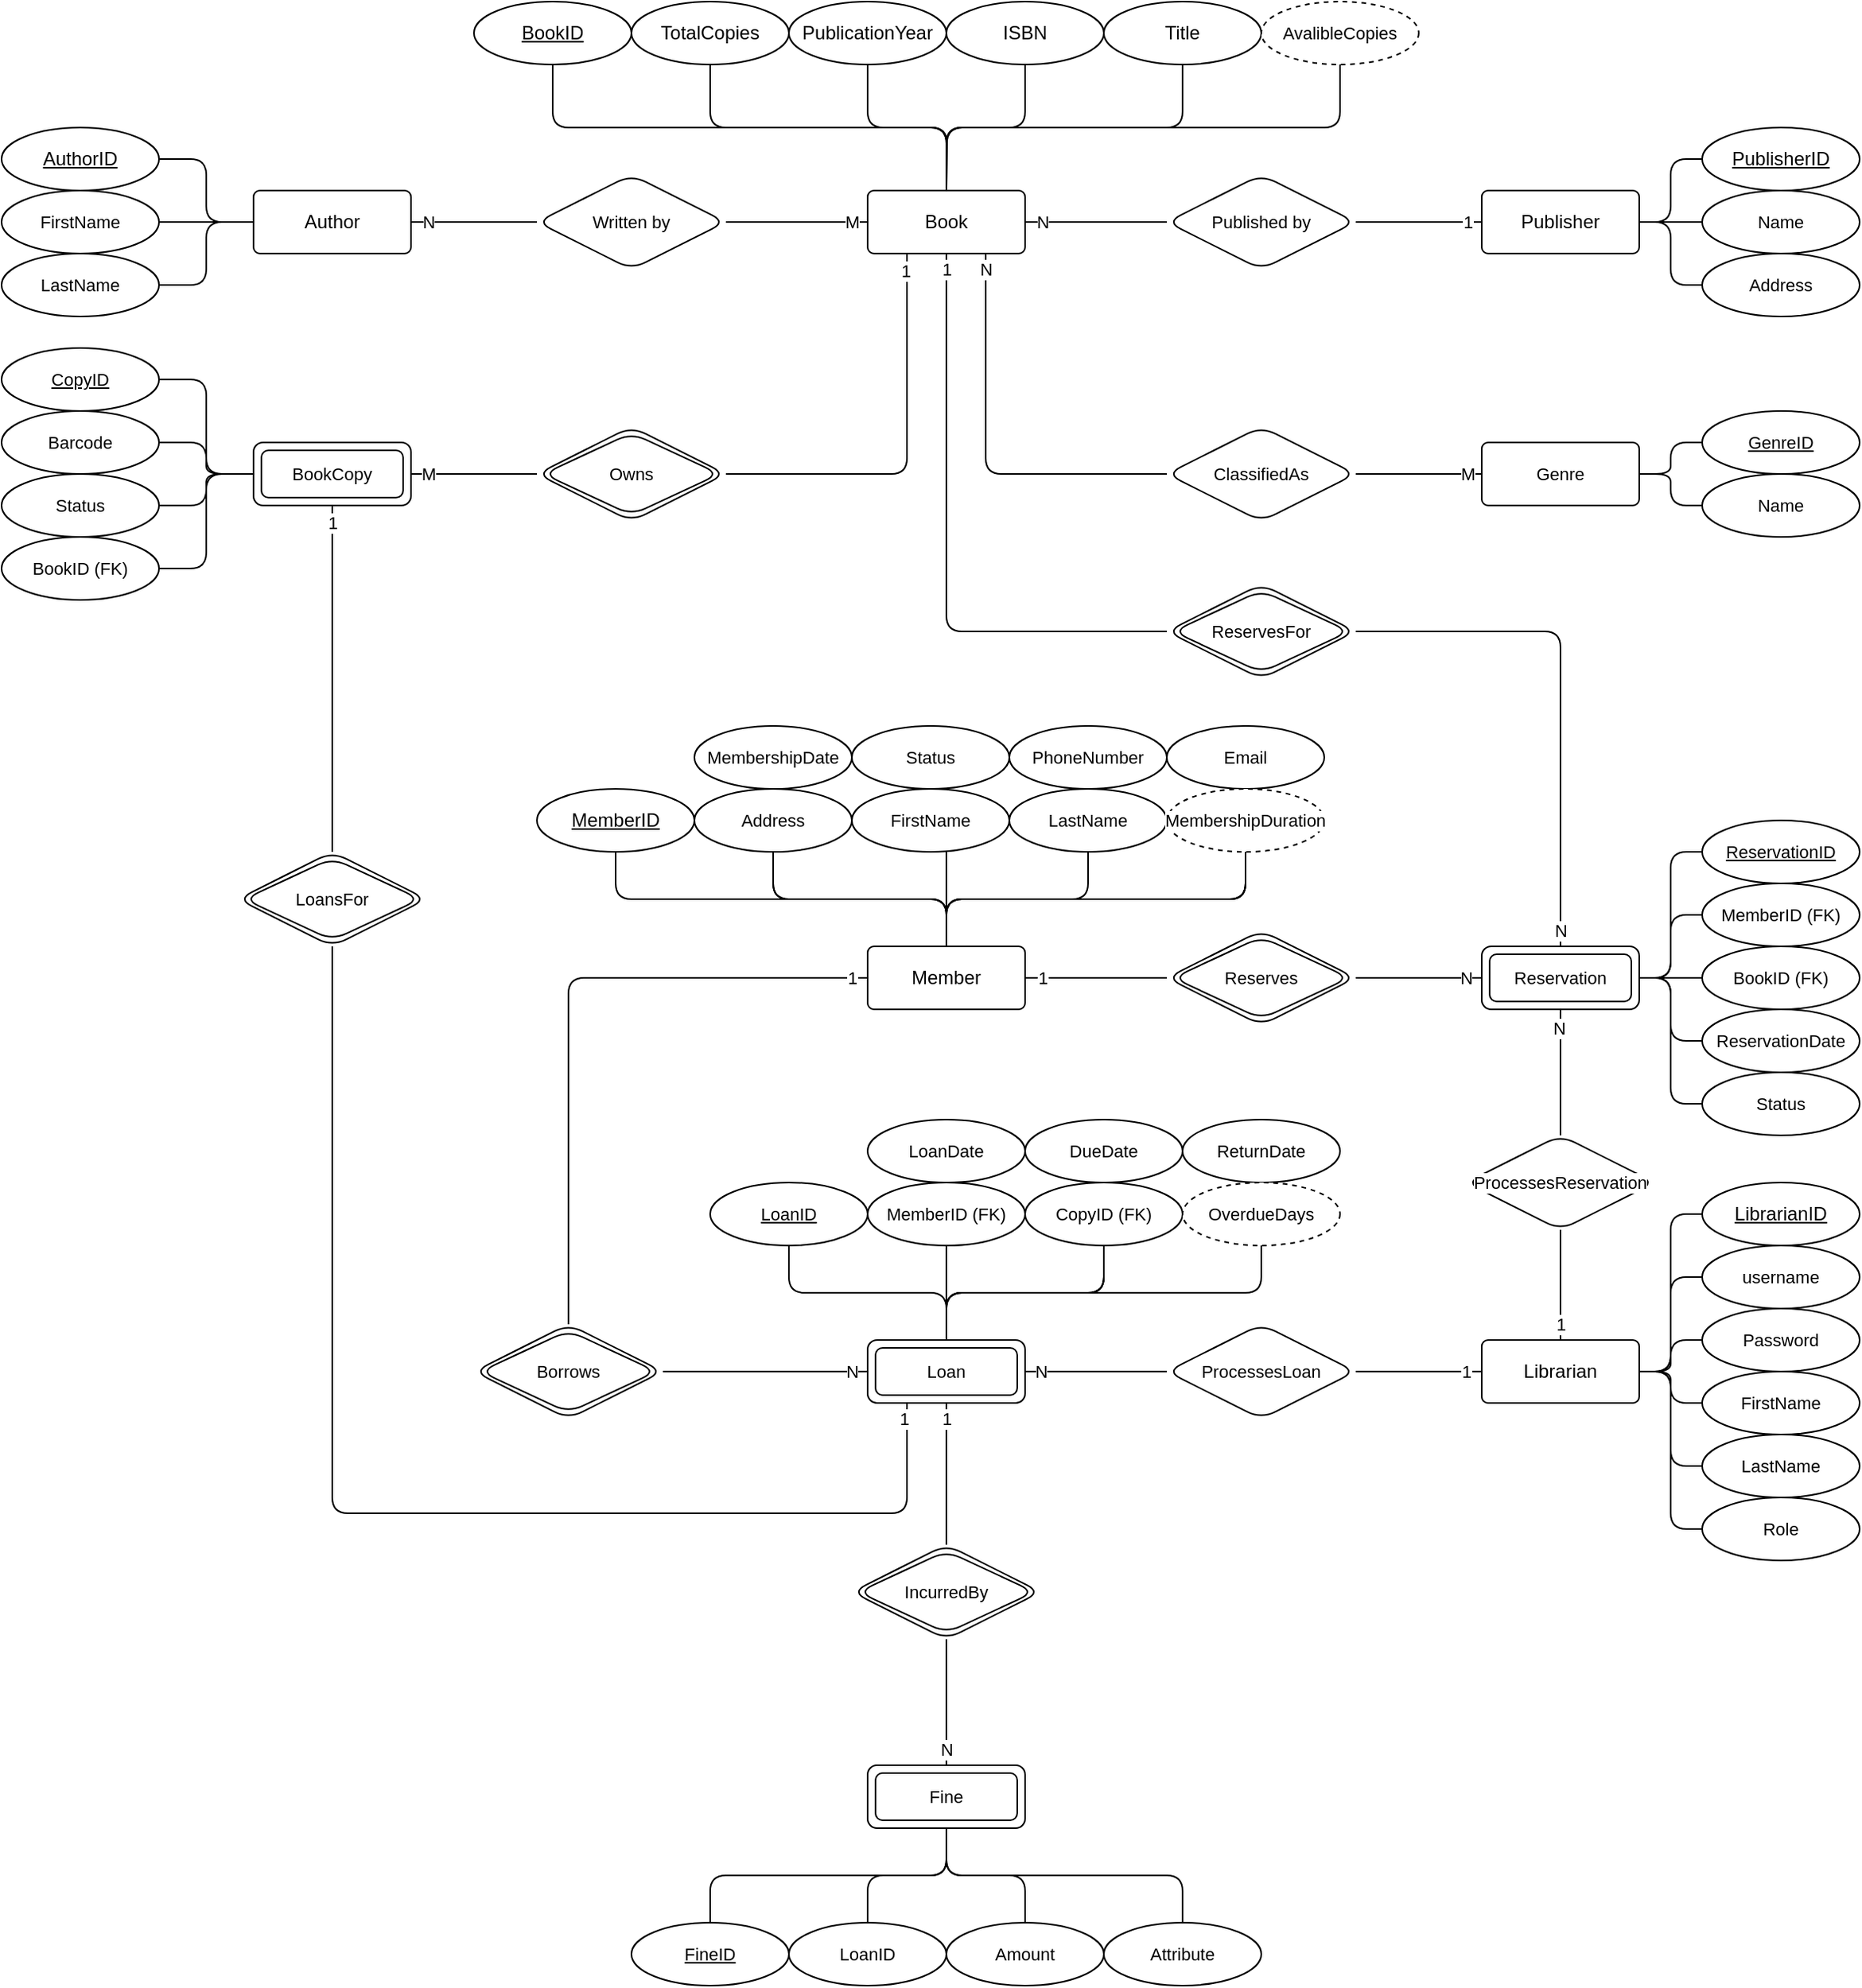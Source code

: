 <mxfile>
    <diagram id="DzJsHGUadkGgHOOz12NW" name="Page-1">
        <mxGraphModel dx="1422" dy="1398" grid="1" gridSize="10" guides="1" tooltips="1" connect="1" arrows="1" fold="1" page="1" pageScale="1" pageWidth="1500" pageHeight="1500" math="0" shadow="0">
            <root>
                <mxCell id="0"/>
                <mxCell id="1" parent="0"/>
                <mxCell id="2" value="Book" style="rounded=1;arcSize=10;whiteSpace=wrap;html=1;align=center;" parent="1" vertex="1">
                    <mxGeometry x="730" y="160" width="100" height="40" as="geometry"/>
                </mxCell>
                <mxCell id="147" value="" style="edgeStyle=orthogonalEdgeStyle;shape=connector;curved=0;rounded=1;html=1;strokeColor=default;align=center;verticalAlign=middle;fontFamily=Helvetica;fontSize=11;fontColor=default;labelBackgroundColor=default;endArrow=none;endFill=0;" parent="1" source="3" target="93" edge="1">
                    <mxGeometry relative="1" as="geometry"/>
                </mxCell>
                <mxCell id="264" value="N" style="edgeLabel;html=1;align=center;verticalAlign=middle;resizable=0;points=[];fontFamily=Helvetica;fontSize=11;fontColor=default;labelBackgroundColor=default;" parent="147" vertex="1" connectable="0">
                    <mxGeometry x="-0.49" y="1" relative="1" as="geometry">
                        <mxPoint x="-10" y="1" as="offset"/>
                    </mxGeometry>
                </mxCell>
                <mxCell id="3" value="Author" style="rounded=1;arcSize=10;whiteSpace=wrap;html=1;align=center;" parent="1" vertex="1">
                    <mxGeometry x="340" y="160" width="100" height="40" as="geometry"/>
                </mxCell>
                <mxCell id="152" style="edgeStyle=orthogonalEdgeStyle;shape=connector;curved=0;rounded=1;html=1;entryX=0;entryY=0.5;entryDx=0;entryDy=0;strokeColor=default;align=center;verticalAlign=middle;fontFamily=Helvetica;fontSize=11;fontColor=default;labelBackgroundColor=default;endArrow=none;endFill=0;" parent="1" source="13" target="26" edge="1">
                    <mxGeometry relative="1" as="geometry"/>
                </mxCell>
                <mxCell id="13" value="Librarian" style="rounded=1;arcSize=10;whiteSpace=wrap;html=1;align=center;" parent="1" vertex="1">
                    <mxGeometry x="1120" y="890" width="100" height="40" as="geometry"/>
                </mxCell>
                <mxCell id="236" value="" style="edgeStyle=orthogonalEdgeStyle;shape=connector;curved=0;rounded=1;html=1;strokeColor=default;align=center;verticalAlign=middle;fontFamily=Helvetica;fontSize=11;fontColor=default;labelBackgroundColor=default;endArrow=none;endFill=0;" parent="1" source="14" target="234" edge="1">
                    <mxGeometry relative="1" as="geometry"/>
                </mxCell>
                <mxCell id="275" value="1" style="edgeLabel;html=1;align=center;verticalAlign=middle;resizable=0;points=[];fontFamily=Helvetica;fontSize=11;fontColor=default;labelBackgroundColor=default;" parent="236" vertex="1" connectable="0">
                    <mxGeometry x="-0.681" y="-1" relative="1" as="geometry">
                        <mxPoint x="-4" y="-1" as="offset"/>
                    </mxGeometry>
                </mxCell>
                <mxCell id="237" style="edgeStyle=orthogonalEdgeStyle;shape=connector;curved=0;rounded=1;html=1;entryX=0.5;entryY=0;entryDx=0;entryDy=0;strokeColor=default;align=center;verticalAlign=middle;fontFamily=Helvetica;fontSize=11;fontColor=default;labelBackgroundColor=default;endArrow=none;endFill=0;" parent="1" source="14" target="227" edge="1">
                    <mxGeometry relative="1" as="geometry"/>
                </mxCell>
                <mxCell id="271" value="1" style="edgeLabel;html=1;align=center;verticalAlign=middle;resizable=0;points=[];fontFamily=Helvetica;fontSize=11;fontColor=default;labelBackgroundColor=default;" parent="237" vertex="1" connectable="0">
                    <mxGeometry x="-0.9" y="-2" relative="1" as="geometry">
                        <mxPoint x="10" y="2" as="offset"/>
                    </mxGeometry>
                </mxCell>
                <mxCell id="14" value="Member" style="rounded=1;arcSize=10;whiteSpace=wrap;html=1;align=center;" parent="1" vertex="1">
                    <mxGeometry x="730" y="640" width="100" height="40" as="geometry"/>
                </mxCell>
                <mxCell id="15" value="Publisher" style="rounded=1;arcSize=10;whiteSpace=wrap;html=1;align=center;" parent="1" vertex="1">
                    <mxGeometry x="1120" y="160" width="100" height="40" as="geometry"/>
                </mxCell>
                <mxCell id="141" style="edgeStyle=orthogonalEdgeStyle;shape=connector;curved=0;rounded=1;html=1;entryX=0.5;entryY=0;entryDx=0;entryDy=0;strokeColor=default;align=center;verticalAlign=middle;fontFamily=Helvetica;fontSize=11;fontColor=default;labelBackgroundColor=default;endArrow=none;endFill=0;" parent="1" source="100" target="2" edge="1">
                    <mxGeometry relative="1" as="geometry">
                        <Array as="points">
                            <mxPoint x="1030" y="120"/>
                            <mxPoint x="780" y="120"/>
                        </Array>
                    </mxGeometry>
                </mxCell>
                <mxCell id="46" value="" style="edgeStyle=orthogonalEdgeStyle;shape=connector;curved=0;rounded=1;html=1;strokeColor=default;align=center;verticalAlign=middle;fontFamily=Helvetica;fontSize=11;fontColor=default;labelBackgroundColor=default;endArrow=none;endFill=0;" parent="1" source="23" target="3" edge="1">
                    <mxGeometry relative="1" as="geometry"/>
                </mxCell>
                <mxCell id="23" value="AuthorID" style="ellipse;whiteSpace=wrap;html=1;align=center;fontStyle=4;" parent="1" vertex="1">
                    <mxGeometry x="180" y="120" width="100" height="40" as="geometry"/>
                </mxCell>
                <mxCell id="89" style="edgeStyle=orthogonalEdgeStyle;shape=connector;curved=0;rounded=1;html=1;entryX=1;entryY=0.5;entryDx=0;entryDy=0;strokeColor=default;align=center;verticalAlign=middle;fontFamily=Helvetica;fontSize=11;fontColor=default;labelBackgroundColor=default;endArrow=none;endFill=0;" parent="1" source="24" target="15" edge="1">
                    <mxGeometry relative="1" as="geometry"/>
                </mxCell>
                <mxCell id="24" value="PublisherID" style="ellipse;whiteSpace=wrap;html=1;align=center;fontStyle=4;" parent="1" vertex="1">
                    <mxGeometry x="1260" y="120" width="100" height="40" as="geometry"/>
                </mxCell>
                <mxCell id="239" style="edgeStyle=orthogonalEdgeStyle;shape=connector;curved=0;rounded=1;html=1;entryX=0.5;entryY=0;entryDx=0;entryDy=0;strokeColor=default;align=center;verticalAlign=middle;fontFamily=Helvetica;fontSize=11;fontColor=default;labelBackgroundColor=default;endArrow=none;endFill=0;exitX=0.5;exitY=1;exitDx=0;exitDy=0;" parent="1" source="25" target="14" edge="1">
                    <mxGeometry relative="1" as="geometry">
                        <Array as="points">
                            <mxPoint x="570" y="610"/>
                            <mxPoint x="780" y="610"/>
                        </Array>
                    </mxGeometry>
                </mxCell>
                <mxCell id="25" value="MemberID" style="ellipse;whiteSpace=wrap;html=1;align=center;fontStyle=4;" parent="1" vertex="1">
                    <mxGeometry x="520" y="540" width="100" height="40" as="geometry"/>
                </mxCell>
                <mxCell id="26" value="LibrarianID" style="ellipse;whiteSpace=wrap;html=1;align=center;fontStyle=4;" parent="1" vertex="1">
                    <mxGeometry x="1260" y="790" width="100" height="40" as="geometry"/>
                </mxCell>
                <mxCell id="142" style="edgeStyle=orthogonalEdgeStyle;shape=connector;curved=0;rounded=1;html=1;entryX=0.5;entryY=0;entryDx=0;entryDy=0;strokeColor=default;align=center;verticalAlign=middle;fontFamily=Helvetica;fontSize=11;fontColor=default;labelBackgroundColor=default;endArrow=none;endFill=0;" parent="1" source="27" target="2" edge="1">
                    <mxGeometry relative="1" as="geometry">
                        <Array as="points">
                            <mxPoint x="930" y="120"/>
                            <mxPoint x="780" y="120"/>
                        </Array>
                    </mxGeometry>
                </mxCell>
                <mxCell id="27" value="Title" style="ellipse;whiteSpace=wrap;html=1;align=center;" parent="1" vertex="1">
                    <mxGeometry x="880" y="40" width="100" height="40" as="geometry"/>
                </mxCell>
                <mxCell id="145" style="edgeStyle=orthogonalEdgeStyle;shape=connector;curved=0;rounded=1;html=1;entryX=0.5;entryY=0;entryDx=0;entryDy=0;strokeColor=default;align=center;verticalAlign=middle;fontFamily=Helvetica;fontSize=11;fontColor=default;labelBackgroundColor=default;endArrow=none;endFill=0;" parent="1" source="28" target="2" edge="1">
                    <mxGeometry relative="1" as="geometry">
                        <Array as="points">
                            <mxPoint x="630" y="120"/>
                            <mxPoint x="780" y="120"/>
                        </Array>
                    </mxGeometry>
                </mxCell>
                <mxCell id="28" value="TotalCopies" style="ellipse;whiteSpace=wrap;html=1;align=center;" parent="1" vertex="1">
                    <mxGeometry x="580" y="40" width="100" height="40" as="geometry"/>
                </mxCell>
                <mxCell id="143" style="edgeStyle=orthogonalEdgeStyle;shape=connector;curved=0;rounded=1;html=1;strokeColor=default;align=center;verticalAlign=middle;fontFamily=Helvetica;fontSize=11;fontColor=default;labelBackgroundColor=default;endArrow=none;endFill=0;" parent="1" source="29" edge="1">
                    <mxGeometry relative="1" as="geometry">
                        <mxPoint x="780" y="160" as="targetPoint"/>
                    </mxGeometry>
                </mxCell>
                <mxCell id="29" value="ISBN" style="ellipse;whiteSpace=wrap;html=1;align=center;" parent="1" vertex="1">
                    <mxGeometry x="780" y="40" width="100" height="40" as="geometry"/>
                </mxCell>
                <mxCell id="144" style="edgeStyle=orthogonalEdgeStyle;shape=connector;curved=0;rounded=1;html=1;strokeColor=default;align=center;verticalAlign=middle;fontFamily=Helvetica;fontSize=11;fontColor=default;labelBackgroundColor=default;endArrow=none;endFill=0;" parent="1" source="30" edge="1">
                    <mxGeometry relative="1" as="geometry">
                        <mxPoint x="780" y="160" as="targetPoint"/>
                    </mxGeometry>
                </mxCell>
                <mxCell id="30" value="PublicationYear" style="ellipse;whiteSpace=wrap;html=1;align=center;" parent="1" vertex="1">
                    <mxGeometry x="680" y="40" width="100" height="40" as="geometry"/>
                </mxCell>
                <mxCell id="45" style="edgeStyle=orthogonalEdgeStyle;shape=connector;curved=0;rounded=1;html=1;entryX=0;entryY=0.5;entryDx=0;entryDy=0;strokeColor=default;align=center;verticalAlign=middle;fontFamily=Helvetica;fontSize=11;fontColor=default;labelBackgroundColor=default;endArrow=none;endFill=0;" parent="1" source="42" target="3" edge="1">
                    <mxGeometry relative="1" as="geometry"/>
                </mxCell>
                <mxCell id="42" value="FirstName" style="ellipse;whiteSpace=wrap;html=1;align=center;fontFamily=Helvetica;fontSize=11;fontColor=default;labelBackgroundColor=default;" parent="1" vertex="1">
                    <mxGeometry x="180" y="160" width="100" height="40" as="geometry"/>
                </mxCell>
                <mxCell id="44" style="edgeStyle=orthogonalEdgeStyle;shape=connector;curved=0;rounded=1;html=1;entryX=0;entryY=0.5;entryDx=0;entryDy=0;strokeColor=default;align=center;verticalAlign=middle;fontFamily=Helvetica;fontSize=11;fontColor=default;labelBackgroundColor=default;endArrow=none;endFill=0;" parent="1" source="43" target="3" edge="1">
                    <mxGeometry relative="1" as="geometry"/>
                </mxCell>
                <mxCell id="43" value="LastName" style="ellipse;whiteSpace=wrap;html=1;align=center;fontFamily=Helvetica;fontSize=11;fontColor=default;labelBackgroundColor=default;" parent="1" vertex="1">
                    <mxGeometry x="180" y="200" width="100" height="40" as="geometry"/>
                </mxCell>
                <mxCell id="87" style="edgeStyle=orthogonalEdgeStyle;shape=connector;curved=0;rounded=1;html=1;entryX=1;entryY=0.5;entryDx=0;entryDy=0;strokeColor=default;align=center;verticalAlign=middle;fontFamily=Helvetica;fontSize=11;fontColor=default;labelBackgroundColor=default;endArrow=none;endFill=0;" parent="1" source="48" target="15" edge="1">
                    <mxGeometry relative="1" as="geometry"/>
                </mxCell>
                <mxCell id="48" value="Address" style="ellipse;whiteSpace=wrap;html=1;align=center;fontFamily=Helvetica;fontSize=11;fontColor=default;labelBackgroundColor=default;" parent="1" vertex="1">
                    <mxGeometry x="1260" y="200" width="100" height="40" as="geometry"/>
                </mxCell>
                <mxCell id="88" style="edgeStyle=orthogonalEdgeStyle;shape=connector;curved=0;rounded=1;html=1;entryX=1;entryY=0.5;entryDx=0;entryDy=0;strokeColor=default;align=center;verticalAlign=middle;fontFamily=Helvetica;fontSize=11;fontColor=default;labelBackgroundColor=default;endArrow=none;endFill=0;" parent="1" source="49" target="15" edge="1">
                    <mxGeometry relative="1" as="geometry"/>
                </mxCell>
                <mxCell id="49" value="Name" style="ellipse;whiteSpace=wrap;html=1;align=center;fontFamily=Helvetica;fontSize=11;fontColor=default;labelBackgroundColor=default;" parent="1" vertex="1">
                    <mxGeometry x="1260" y="160" width="100" height="40" as="geometry"/>
                </mxCell>
                <mxCell id="56" value="PhoneNumber" style="ellipse;whiteSpace=wrap;html=1;align=center;fontFamily=Helvetica;fontSize=11;fontColor=default;labelBackgroundColor=default;" parent="1" vertex="1">
                    <mxGeometry x="820" y="500" width="100" height="40" as="geometry"/>
                </mxCell>
                <mxCell id="57" value="Status" style="ellipse;whiteSpace=wrap;html=1;align=center;fontFamily=Helvetica;fontSize=11;fontColor=default;labelBackgroundColor=default;" parent="1" vertex="1">
                    <mxGeometry x="720" y="500" width="100" height="40" as="geometry"/>
                </mxCell>
                <mxCell id="244" style="edgeStyle=orthogonalEdgeStyle;shape=connector;curved=0;rounded=1;html=1;entryX=0.5;entryY=0;entryDx=0;entryDy=0;strokeColor=default;align=center;verticalAlign=middle;fontFamily=Helvetica;fontSize=11;fontColor=default;labelBackgroundColor=default;endArrow=none;endFill=0;" parent="1" target="14" edge="1">
                    <mxGeometry relative="1" as="geometry">
                        <mxPoint x="669.999" y="539.594" as="sourcePoint"/>
                        <mxPoint x="769.97" y="640" as="targetPoint"/>
                        <Array as="points">
                            <mxPoint x="670" y="610"/>
                            <mxPoint x="780" y="610"/>
                        </Array>
                    </mxGeometry>
                </mxCell>
                <mxCell id="58" value="MembershipDate" style="ellipse;whiteSpace=wrap;html=1;align=center;fontFamily=Helvetica;fontSize=11;fontColor=default;labelBackgroundColor=default;" parent="1" vertex="1">
                    <mxGeometry x="620" y="500" width="100" height="40" as="geometry"/>
                </mxCell>
                <mxCell id="249" style="edgeStyle=orthogonalEdgeStyle;shape=connector;curved=0;rounded=1;html=1;entryX=0.5;entryY=0;entryDx=0;entryDy=0;strokeColor=default;align=center;verticalAlign=middle;fontFamily=Helvetica;fontSize=11;fontColor=default;labelBackgroundColor=default;endArrow=none;endFill=0;shadow=0;flowAnimation=0;" parent="1" source="59" target="14" edge="1">
                    <mxGeometry relative="1" as="geometry">
                        <Array as="points">
                            <mxPoint x="670" y="610"/>
                            <mxPoint x="780" y="610"/>
                        </Array>
                    </mxGeometry>
                </mxCell>
                <mxCell id="59" value="Address" style="ellipse;whiteSpace=wrap;html=1;align=center;fontFamily=Helvetica;fontSize=11;fontColor=default;labelBackgroundColor=default;" parent="1" vertex="1">
                    <mxGeometry x="620" y="540" width="100" height="40" as="geometry"/>
                </mxCell>
                <mxCell id="242" style="edgeStyle=orthogonalEdgeStyle;shape=connector;curved=0;rounded=1;html=1;entryX=0.5;entryY=0;entryDx=0;entryDy=0;strokeColor=default;align=center;verticalAlign=middle;fontFamily=Helvetica;fontSize=11;fontColor=default;labelBackgroundColor=default;endArrow=none;endFill=0;" parent="1" source="60" target="14" edge="1">
                    <mxGeometry relative="1" as="geometry">
                        <Array as="points">
                            <mxPoint x="970" y="610"/>
                            <mxPoint x="780" y="610"/>
                        </Array>
                    </mxGeometry>
                </mxCell>
                <mxCell id="248" style="edgeStyle=orthogonalEdgeStyle;shape=connector;curved=0;rounded=1;html=1;entryX=0.5;entryY=0;entryDx=0;entryDy=0;strokeColor=default;align=center;verticalAlign=middle;fontFamily=Helvetica;fontSize=11;fontColor=default;labelBackgroundColor=default;endArrow=none;endFill=0;" parent="1" source="60" target="14" edge="1">
                    <mxGeometry relative="1" as="geometry">
                        <Array as="points">
                            <mxPoint x="970" y="610"/>
                            <mxPoint x="780" y="610"/>
                        </Array>
                    </mxGeometry>
                </mxCell>
                <mxCell id="60" value="Email" style="ellipse;whiteSpace=wrap;html=1;align=center;fontFamily=Helvetica;fontSize=11;fontColor=default;labelBackgroundColor=default;" parent="1" vertex="1">
                    <mxGeometry x="920" y="500" width="100" height="40" as="geometry"/>
                </mxCell>
                <mxCell id="241" style="edgeStyle=orthogonalEdgeStyle;shape=connector;curved=0;rounded=1;html=1;entryX=0.5;entryY=0;entryDx=0;entryDy=0;strokeColor=default;align=center;verticalAlign=middle;fontFamily=Helvetica;fontSize=11;fontColor=default;labelBackgroundColor=default;endArrow=none;endFill=0;" parent="1" source="61" target="14" edge="1">
                    <mxGeometry relative="1" as="geometry"/>
                </mxCell>
                <mxCell id="61" value="LastName" style="ellipse;whiteSpace=wrap;html=1;align=center;fontFamily=Helvetica;fontSize=11;fontColor=default;labelBackgroundColor=default;" parent="1" vertex="1">
                    <mxGeometry x="820" y="540" width="100" height="40" as="geometry"/>
                </mxCell>
                <mxCell id="240" style="edgeStyle=orthogonalEdgeStyle;shape=connector;curved=0;rounded=1;html=1;entryX=0.5;entryY=0;entryDx=0;entryDy=0;strokeColor=default;align=center;verticalAlign=middle;fontFamily=Helvetica;fontSize=11;fontColor=default;labelBackgroundColor=default;endArrow=none;endFill=0;" parent="1" source="62" target="14" edge="1">
                    <mxGeometry relative="1" as="geometry">
                        <Array as="points">
                            <mxPoint x="780" y="600"/>
                            <mxPoint x="780" y="600"/>
                        </Array>
                    </mxGeometry>
                </mxCell>
                <mxCell id="62" value="FirstName" style="ellipse;whiteSpace=wrap;html=1;align=center;fontFamily=Helvetica;fontSize=11;fontColor=default;labelBackgroundColor=default;" parent="1" vertex="1">
                    <mxGeometry x="720" y="540" width="100" height="40" as="geometry"/>
                </mxCell>
                <mxCell id="157" style="edgeStyle=orthogonalEdgeStyle;shape=connector;curved=0;rounded=1;html=1;entryX=1;entryY=0.5;entryDx=0;entryDy=0;strokeColor=default;align=center;verticalAlign=middle;fontFamily=Helvetica;fontSize=11;fontColor=default;labelBackgroundColor=default;endArrow=none;endFill=0;" parent="1" source="75" target="13" edge="1">
                    <mxGeometry relative="1" as="geometry"/>
                </mxCell>
                <mxCell id="75" value="Role" style="ellipse;whiteSpace=wrap;html=1;align=center;fontFamily=Helvetica;fontSize=11;fontColor=default;labelBackgroundColor=default;" parent="1" vertex="1">
                    <mxGeometry x="1260" y="990" width="100" height="40" as="geometry"/>
                </mxCell>
                <mxCell id="156" style="edgeStyle=orthogonalEdgeStyle;shape=connector;curved=0;rounded=1;html=1;entryX=1;entryY=0.5;entryDx=0;entryDy=0;strokeColor=default;align=center;verticalAlign=middle;fontFamily=Helvetica;fontSize=11;fontColor=default;labelBackgroundColor=default;endArrow=none;endFill=0;" parent="1" source="76" target="13" edge="1">
                    <mxGeometry relative="1" as="geometry"/>
                </mxCell>
                <mxCell id="76" value="LastName" style="ellipse;whiteSpace=wrap;html=1;align=center;fontFamily=Helvetica;fontSize=11;fontColor=default;labelBackgroundColor=default;" parent="1" vertex="1">
                    <mxGeometry x="1260" y="950" width="100" height="40" as="geometry"/>
                </mxCell>
                <mxCell id="155" style="edgeStyle=orthogonalEdgeStyle;shape=connector;curved=0;rounded=1;html=1;entryX=1;entryY=0.5;entryDx=0;entryDy=0;strokeColor=default;align=center;verticalAlign=middle;fontFamily=Helvetica;fontSize=11;fontColor=default;labelBackgroundColor=default;endArrow=none;endFill=0;" parent="1" source="77" target="13" edge="1">
                    <mxGeometry relative="1" as="geometry"/>
                </mxCell>
                <mxCell id="77" value="FirstName" style="ellipse;whiteSpace=wrap;html=1;align=center;fontFamily=Helvetica;fontSize=11;fontColor=default;labelBackgroundColor=default;" parent="1" vertex="1">
                    <mxGeometry x="1260" y="910" width="100" height="40" as="geometry"/>
                </mxCell>
                <mxCell id="153" style="edgeStyle=orthogonalEdgeStyle;shape=connector;curved=0;rounded=1;html=1;entryX=1;entryY=0.5;entryDx=0;entryDy=0;strokeColor=default;align=center;verticalAlign=middle;fontFamily=Helvetica;fontSize=11;fontColor=default;labelBackgroundColor=default;endArrow=none;endFill=0;" parent="1" source="78" target="13" edge="1">
                    <mxGeometry relative="1" as="geometry"/>
                </mxCell>
                <mxCell id="78" value="username" style="ellipse;whiteSpace=wrap;html=1;align=center;fontFamily=Helvetica;fontSize=11;fontColor=default;labelBackgroundColor=default;" parent="1" vertex="1">
                    <mxGeometry x="1260" y="830" width="100" height="40" as="geometry"/>
                </mxCell>
                <mxCell id="91" value="" style="edgeStyle=orthogonalEdgeStyle;shape=connector;curved=0;rounded=1;html=1;strokeColor=default;align=center;verticalAlign=middle;fontFamily=Helvetica;fontSize=11;fontColor=default;labelBackgroundColor=default;endArrow=none;endFill=0;" parent="1" source="90" target="15" edge="1">
                    <mxGeometry relative="1" as="geometry"/>
                </mxCell>
                <mxCell id="96" value="1" style="edgeLabel;html=1;align=center;verticalAlign=middle;resizable=0;points=[];fontFamily=Helvetica;fontSize=11;fontColor=default;labelBackgroundColor=default;" parent="91" vertex="1" connectable="0">
                    <mxGeometry x="0.636" y="2" relative="1" as="geometry">
                        <mxPoint x="5" y="2" as="offset"/>
                    </mxGeometry>
                </mxCell>
                <mxCell id="149" value="" style="edgeStyle=orthogonalEdgeStyle;shape=connector;curved=0;rounded=1;html=1;strokeColor=default;align=center;verticalAlign=middle;fontFamily=Helvetica;fontSize=11;fontColor=default;labelBackgroundColor=default;endArrow=none;endFill=0;" parent="1" source="90" target="2" edge="1">
                    <mxGeometry relative="1" as="geometry"/>
                </mxCell>
                <mxCell id="266" value="N" style="edgeLabel;html=1;align=center;verticalAlign=middle;resizable=0;points=[];fontFamily=Helvetica;fontSize=11;fontColor=default;labelBackgroundColor=default;" parent="149" vertex="1" connectable="0">
                    <mxGeometry x="0.542" y="2" relative="1" as="geometry">
                        <mxPoint x="-10" y="-2" as="offset"/>
                    </mxGeometry>
                </mxCell>
                <mxCell id="90" value="Published by" style="shape=rhombus;perimeter=rhombusPerimeter;whiteSpace=wrap;html=1;align=center;fontFamily=Helvetica;fontSize=11;fontColor=default;labelBackgroundColor=default;rounded=1;" parent="1" vertex="1">
                    <mxGeometry x="920" y="150" width="120" height="60" as="geometry"/>
                </mxCell>
                <mxCell id="148" value="" style="edgeStyle=orthogonalEdgeStyle;shape=connector;curved=0;rounded=1;html=1;strokeColor=default;align=center;verticalAlign=middle;fontFamily=Helvetica;fontSize=11;fontColor=default;labelBackgroundColor=default;endArrow=none;endFill=0;" parent="1" source="93" target="2" edge="1">
                    <mxGeometry relative="1" as="geometry"/>
                </mxCell>
                <mxCell id="265" value="M" style="edgeLabel;html=1;align=center;verticalAlign=middle;resizable=0;points=[];fontFamily=Helvetica;fontSize=11;fontColor=default;labelBackgroundColor=default;" parent="148" vertex="1" connectable="0">
                    <mxGeometry x="0.532" y="3" relative="1" as="geometry">
                        <mxPoint x="11" y="3" as="offset"/>
                    </mxGeometry>
                </mxCell>
                <mxCell id="93" value="Written by" style="shape=rhombus;perimeter=rhombusPerimeter;whiteSpace=wrap;html=1;align=center;fontFamily=Helvetica;fontSize=11;fontColor=default;labelBackgroundColor=default;rounded=1;" parent="1" vertex="1">
                    <mxGeometry x="520" y="150" width="120" height="60" as="geometry"/>
                </mxCell>
                <mxCell id="146" style="edgeStyle=orthogonalEdgeStyle;shape=connector;curved=0;rounded=1;html=1;entryX=0.5;entryY=0;entryDx=0;entryDy=0;strokeColor=default;align=center;verticalAlign=middle;fontFamily=Helvetica;fontSize=11;fontColor=default;labelBackgroundColor=default;endArrow=none;endFill=0;" parent="1" source="20" target="2" edge="1">
                    <mxGeometry relative="1" as="geometry">
                        <Array as="points">
                            <mxPoint x="530" y="120"/>
                            <mxPoint x="780" y="120"/>
                        </Array>
                    </mxGeometry>
                </mxCell>
                <mxCell id="126" value="" style="edgeStyle=orthogonalEdgeStyle;shape=connector;curved=0;rounded=1;html=1;strokeColor=default;align=center;verticalAlign=middle;fontFamily=Helvetica;fontSize=11;fontColor=default;labelBackgroundColor=default;endArrow=none;endFill=0;" parent="1" source="103" target="108" edge="1">
                    <mxGeometry relative="1" as="geometry"/>
                </mxCell>
                <mxCell id="132" value="M" style="edgeLabel;html=1;align=center;verticalAlign=middle;resizable=0;points=[];fontFamily=Helvetica;fontSize=11;fontColor=default;labelBackgroundColor=default;" parent="126" vertex="1" connectable="0">
                    <mxGeometry x="-0.708" y="-1" relative="1" as="geometry">
                        <mxPoint x="2" y="1" as="offset"/>
                    </mxGeometry>
                </mxCell>
                <mxCell id="103" value="Genre" style="rounded=1;arcSize=10;whiteSpace=wrap;html=1;align=center;fontFamily=Helvetica;fontSize=11;fontColor=default;labelBackgroundColor=default;" parent="1" vertex="1">
                    <mxGeometry x="1120" y="320" width="100" height="40" as="geometry"/>
                </mxCell>
                <mxCell id="106" value="" style="edgeStyle=orthogonalEdgeStyle;shape=connector;curved=0;rounded=1;html=1;strokeColor=default;align=center;verticalAlign=middle;fontFamily=Helvetica;fontSize=11;fontColor=default;labelBackgroundColor=default;endArrow=none;endFill=0;" parent="1" source="104" target="103" edge="1">
                    <mxGeometry relative="1" as="geometry"/>
                </mxCell>
                <mxCell id="104" value="GenreID" style="ellipse;whiteSpace=wrap;html=1;align=center;fontStyle=4;fontFamily=Helvetica;fontSize=11;fontColor=default;labelBackgroundColor=default;" parent="1" vertex="1">
                    <mxGeometry x="1260" y="300" width="100" height="40" as="geometry"/>
                </mxCell>
                <mxCell id="107" value="" style="edgeStyle=orthogonalEdgeStyle;shape=connector;curved=0;rounded=1;html=1;strokeColor=default;align=center;verticalAlign=middle;fontFamily=Helvetica;fontSize=11;fontColor=default;labelBackgroundColor=default;endArrow=none;endFill=0;" parent="1" source="105" target="103" edge="1">
                    <mxGeometry relative="1" as="geometry"/>
                </mxCell>
                <mxCell id="105" value="Name" style="ellipse;whiteSpace=wrap;html=1;align=center;fontFamily=Helvetica;fontSize=11;fontColor=default;labelBackgroundColor=default;" parent="1" vertex="1">
                    <mxGeometry x="1260" y="340" width="100" height="40" as="geometry"/>
                </mxCell>
                <mxCell id="151" style="edgeStyle=orthogonalEdgeStyle;shape=connector;curved=0;rounded=1;html=1;entryX=0.75;entryY=1;entryDx=0;entryDy=0;strokeColor=default;align=center;verticalAlign=middle;fontFamily=Helvetica;fontSize=11;fontColor=default;labelBackgroundColor=default;endArrow=none;endFill=0;" parent="1" source="108" target="2" edge="1">
                    <mxGeometry relative="1" as="geometry"/>
                </mxCell>
                <mxCell id="268" value="N" style="edgeLabel;html=1;align=center;verticalAlign=middle;resizable=0;points=[];fontFamily=Helvetica;fontSize=11;fontColor=default;labelBackgroundColor=default;" parent="151" vertex="1" connectable="0">
                    <mxGeometry x="0.904" relative="1" as="geometry">
                        <mxPoint y="-2" as="offset"/>
                    </mxGeometry>
                </mxCell>
                <mxCell id="108" value="ClassifiedAs" style="shape=rhombus;perimeter=rhombusPerimeter;whiteSpace=wrap;html=1;align=center;fontFamily=Helvetica;fontSize=11;fontColor=default;labelBackgroundColor=default;rounded=1;" parent="1" vertex="1">
                    <mxGeometry x="920" y="310" width="120" height="60" as="geometry"/>
                </mxCell>
                <mxCell id="128" value="" style="edgeStyle=orthogonalEdgeStyle;shape=connector;curved=0;rounded=1;html=1;strokeColor=default;align=center;verticalAlign=middle;fontFamily=Helvetica;fontSize=11;fontColor=default;labelBackgroundColor=default;endArrow=none;endFill=0;" parent="1" source="111" target="124" edge="1">
                    <mxGeometry relative="1" as="geometry"/>
                </mxCell>
                <mxCell id="130" value="M" style="edgeLabel;html=1;align=center;verticalAlign=middle;resizable=0;points=[];fontFamily=Helvetica;fontSize=11;fontColor=default;labelBackgroundColor=default;" parent="128" vertex="1" connectable="0">
                    <mxGeometry x="-0.733" y="2" relative="1" as="geometry">
                        <mxPoint y="2" as="offset"/>
                    </mxGeometry>
                </mxCell>
                <mxCell id="250" style="edgeStyle=orthogonalEdgeStyle;shape=connector;curved=0;rounded=1;html=1;entryX=0.5;entryY=0;entryDx=0;entryDy=0;strokeColor=default;align=center;verticalAlign=middle;fontFamily=Helvetica;fontSize=11;fontColor=default;labelBackgroundColor=default;endArrow=none;endFill=0;" parent="1" source="111" target="230" edge="1">
                    <mxGeometry relative="1" as="geometry"/>
                </mxCell>
                <mxCell id="111" value="BookCopy" style="shape=ext;margin=3;double=1;whiteSpace=wrap;html=1;align=center;fontFamily=Helvetica;fontSize=11;fontColor=default;labelBackgroundColor=default;rounded=1;" parent="1" vertex="1">
                    <mxGeometry x="340" y="320" width="100" height="40" as="geometry"/>
                </mxCell>
                <mxCell id="247" style="edgeStyle=orthogonalEdgeStyle;shape=connector;curved=0;rounded=1;html=1;entryX=0.5;entryY=0;entryDx=0;entryDy=0;strokeColor=default;align=center;verticalAlign=middle;fontFamily=Helvetica;fontSize=11;fontColor=default;labelBackgroundColor=default;endArrow=none;endFill=0;" parent="1" source="112" target="14" edge="1">
                    <mxGeometry relative="1" as="geometry">
                        <Array as="points">
                            <mxPoint x="970" y="610"/>
                            <mxPoint x="780" y="610"/>
                        </Array>
                    </mxGeometry>
                </mxCell>
                <mxCell id="112" value="MembershipDuration" style="ellipse;whiteSpace=wrap;html=1;align=center;dashed=1;fontFamily=Helvetica;fontSize=11;fontColor=default;labelBackgroundColor=default;" parent="1" vertex="1">
                    <mxGeometry x="920" y="540" width="100" height="40" as="geometry"/>
                </mxCell>
                <mxCell id="122" style="edgeStyle=orthogonalEdgeStyle;shape=connector;curved=0;rounded=1;html=1;entryX=0;entryY=0.5;entryDx=0;entryDy=0;strokeColor=default;align=center;verticalAlign=middle;fontFamily=Helvetica;fontSize=11;fontColor=default;labelBackgroundColor=default;endArrow=none;endFill=0;" parent="1" source="114" target="111" edge="1">
                    <mxGeometry relative="1" as="geometry"/>
                </mxCell>
                <mxCell id="114" value="Barcode" style="ellipse;whiteSpace=wrap;html=1;align=center;fontFamily=Helvetica;fontSize=11;fontColor=default;labelBackgroundColor=default;" parent="1" vertex="1">
                    <mxGeometry x="180" y="300" width="100" height="40" as="geometry"/>
                </mxCell>
                <mxCell id="123" style="edgeStyle=orthogonalEdgeStyle;shape=connector;curved=0;rounded=1;html=1;entryX=0;entryY=0.5;entryDx=0;entryDy=0;strokeColor=default;align=center;verticalAlign=middle;fontFamily=Helvetica;fontSize=11;fontColor=default;labelBackgroundColor=default;endArrow=none;endFill=0;" parent="1" source="116" target="111" edge="1">
                    <mxGeometry relative="1" as="geometry"/>
                </mxCell>
                <mxCell id="116" value="CopyID" style="ellipse;whiteSpace=wrap;html=1;align=center;fontStyle=4;fontFamily=Helvetica;fontSize=11;fontColor=default;labelBackgroundColor=default;" parent="1" vertex="1">
                    <mxGeometry x="180" y="260" width="100" height="40" as="geometry"/>
                </mxCell>
                <mxCell id="120" style="edgeStyle=orthogonalEdgeStyle;shape=connector;curved=0;rounded=1;html=1;entryX=0;entryY=0.5;entryDx=0;entryDy=0;strokeColor=default;align=center;verticalAlign=middle;fontFamily=Helvetica;fontSize=11;fontColor=default;labelBackgroundColor=default;endArrow=none;endFill=0;" parent="1" source="117" target="111" edge="1">
                    <mxGeometry relative="1" as="geometry"/>
                </mxCell>
                <mxCell id="117" value="Status" style="ellipse;whiteSpace=wrap;html=1;align=center;fontFamily=Helvetica;fontSize=11;fontColor=default;labelBackgroundColor=default;" parent="1" vertex="1">
                    <mxGeometry x="180" y="340" width="100" height="40" as="geometry"/>
                </mxCell>
                <mxCell id="119" style="edgeStyle=orthogonalEdgeStyle;shape=connector;curved=0;rounded=1;html=1;entryX=0;entryY=0.5;entryDx=0;entryDy=0;strokeColor=default;align=center;verticalAlign=middle;fontFamily=Helvetica;fontSize=11;fontColor=default;labelBackgroundColor=default;endArrow=none;endFill=0;" parent="1" source="118" target="111" edge="1">
                    <mxGeometry relative="1" as="geometry"/>
                </mxCell>
                <mxCell id="118" value="BookID (FK)" style="ellipse;whiteSpace=wrap;html=1;align=center;fontFamily=Helvetica;fontSize=11;fontColor=default;labelBackgroundColor=default;" parent="1" vertex="1">
                    <mxGeometry x="180" y="380" width="100" height="40" as="geometry"/>
                </mxCell>
                <mxCell id="150" style="edgeStyle=orthogonalEdgeStyle;shape=connector;curved=0;rounded=1;html=1;entryX=0.25;entryY=1;entryDx=0;entryDy=0;strokeColor=default;align=center;verticalAlign=middle;fontFamily=Helvetica;fontSize=11;fontColor=default;labelBackgroundColor=default;endArrow=none;endFill=0;" parent="1" source="124" target="2" edge="1">
                    <mxGeometry relative="1" as="geometry"/>
                </mxCell>
                <mxCell id="267" value="1" style="edgeLabel;html=1;align=center;verticalAlign=middle;resizable=0;points=[];fontFamily=Helvetica;fontSize=11;fontColor=default;labelBackgroundColor=default;" parent="150" vertex="1" connectable="0">
                    <mxGeometry x="0.949" y="1" relative="1" as="geometry">
                        <mxPoint y="4" as="offset"/>
                    </mxGeometry>
                </mxCell>
                <mxCell id="124" value="Owns" style="shape=rhombus;double=1;perimeter=rhombusPerimeter;whiteSpace=wrap;html=1;align=center;fontFamily=Helvetica;fontSize=11;fontColor=default;labelBackgroundColor=default;rounded=1;" parent="1" vertex="1">
                    <mxGeometry x="520" y="310" width="120" height="60" as="geometry"/>
                </mxCell>
                <mxCell id="154" style="edgeStyle=orthogonalEdgeStyle;shape=connector;curved=0;rounded=1;html=1;entryX=1;entryY=0.5;entryDx=0;entryDy=0;strokeColor=default;align=center;verticalAlign=middle;fontFamily=Helvetica;fontSize=11;fontColor=default;labelBackgroundColor=default;endArrow=none;endFill=0;" parent="1" source="135" target="13" edge="1">
                    <mxGeometry relative="1" as="geometry"/>
                </mxCell>
                <mxCell id="135" value="Password" style="ellipse;whiteSpace=wrap;html=1;align=center;fontFamily=Helvetica;fontSize=11;fontColor=default;labelBackgroundColor=default;" parent="1" vertex="1">
                    <mxGeometry x="1260" y="870" width="100" height="40" as="geometry"/>
                </mxCell>
                <mxCell id="137" value="Loan" style="shape=ext;margin=3;double=1;whiteSpace=wrap;html=1;align=center;fontFamily=Helvetica;fontSize=11;fontColor=default;labelBackgroundColor=default;rounded=1;" parent="1" vertex="1">
                    <mxGeometry x="730" y="890" width="100" height="40" as="geometry"/>
                </mxCell>
                <mxCell id="187" value="" style="edgeStyle=orthogonalEdgeStyle;shape=connector;curved=0;rounded=1;html=1;strokeColor=default;align=center;verticalAlign=middle;fontFamily=Helvetica;fontSize=11;fontColor=default;labelBackgroundColor=default;endArrow=none;endFill=0;" parent="1" source="138" target="185" edge="1">
                    <mxGeometry relative="1" as="geometry">
                        <Array as="points">
                            <mxPoint x="1170" y="440"/>
                        </Array>
                    </mxGeometry>
                </mxCell>
                <mxCell id="270" value="N" style="edgeLabel;html=1;align=center;verticalAlign=middle;resizable=0;points=[];fontFamily=Helvetica;fontSize=11;fontColor=default;labelBackgroundColor=default;" parent="187" vertex="1" connectable="0">
                    <mxGeometry x="-0.927" y="1" relative="1" as="geometry">
                        <mxPoint x="1" y="2" as="offset"/>
                    </mxGeometry>
                </mxCell>
                <mxCell id="235" value="" style="edgeStyle=orthogonalEdgeStyle;shape=connector;curved=0;rounded=1;html=1;strokeColor=default;align=center;verticalAlign=middle;fontFamily=Helvetica;fontSize=11;fontColor=default;labelBackgroundColor=default;endArrow=none;endFill=0;" parent="1" source="138" target="234" edge="1">
                    <mxGeometry relative="1" as="geometry"/>
                </mxCell>
                <mxCell id="276" value="N" style="edgeLabel;html=1;align=center;verticalAlign=middle;resizable=0;points=[];fontFamily=Helvetica;fontSize=11;fontColor=default;labelBackgroundColor=default;" parent="235" vertex="1" connectable="0">
                    <mxGeometry x="-0.525" y="-1" relative="1" as="geometry">
                        <mxPoint x="9" y="1" as="offset"/>
                    </mxGeometry>
                </mxCell>
                <mxCell id="138" value="Reservation" style="shape=ext;margin=3;double=1;whiteSpace=wrap;html=1;align=center;fontFamily=Helvetica;fontSize=11;fontColor=default;labelBackgroundColor=default;rounded=1;" parent="1" vertex="1">
                    <mxGeometry x="1120" y="640" width="100" height="40" as="geometry"/>
                </mxCell>
                <mxCell id="257" value="" style="edgeStyle=orthogonalEdgeStyle;shape=connector;curved=0;rounded=1;html=1;strokeColor=default;align=center;verticalAlign=middle;fontFamily=Helvetica;fontSize=11;fontColor=default;labelBackgroundColor=default;endArrow=none;endFill=0;" parent="1" source="140" target="256" edge="1">
                    <mxGeometry relative="1" as="geometry"/>
                </mxCell>
                <mxCell id="278" value="N" style="edgeLabel;html=1;align=center;verticalAlign=middle;resizable=0;points=[];fontFamily=Helvetica;fontSize=11;fontColor=default;labelBackgroundColor=default;" parent="257" vertex="1" connectable="0">
                    <mxGeometry x="-0.49" y="-3" relative="1" as="geometry">
                        <mxPoint x="-3" y="10" as="offset"/>
                    </mxGeometry>
                </mxCell>
                <mxCell id="140" value="Fine" style="shape=ext;margin=3;double=1;whiteSpace=wrap;html=1;align=center;fontFamily=Helvetica;fontSize=11;fontColor=default;labelBackgroundColor=default;rounded=1;" parent="1" vertex="1">
                    <mxGeometry x="730" y="1160" width="100" height="40" as="geometry"/>
                </mxCell>
                <mxCell id="225" style="edgeStyle=orthogonalEdgeStyle;shape=connector;curved=0;rounded=1;html=1;entryX=0.5;entryY=0;entryDx=0;entryDy=0;strokeColor=default;align=center;verticalAlign=middle;fontFamily=Helvetica;fontSize=11;fontColor=default;labelBackgroundColor=default;endArrow=none;endFill=0;" parent="1" source="161" target="137" edge="1">
                    <mxGeometry relative="1" as="geometry">
                        <Array as="points">
                            <mxPoint x="880" y="860"/>
                            <mxPoint x="780" y="860"/>
                        </Array>
                    </mxGeometry>
                </mxCell>
                <mxCell id="161" value="ReturnDate" style="ellipse;whiteSpace=wrap;html=1;align=center;fontFamily=Helvetica;fontSize=11;fontColor=default;labelBackgroundColor=default;" parent="1" vertex="1">
                    <mxGeometry x="930" y="750" width="100" height="40" as="geometry"/>
                </mxCell>
                <mxCell id="224" style="edgeStyle=orthogonalEdgeStyle;shape=connector;curved=0;rounded=1;html=1;entryX=0.5;entryY=0;entryDx=0;entryDy=0;strokeColor=default;align=center;verticalAlign=middle;fontFamily=Helvetica;fontSize=11;fontColor=default;labelBackgroundColor=default;endArrow=none;endFill=0;" parent="1" source="162" target="137" edge="1">
                    <mxGeometry relative="1" as="geometry">
                        <Array as="points">
                            <mxPoint x="880" y="860"/>
                            <mxPoint x="780" y="860"/>
                        </Array>
                    </mxGeometry>
                </mxCell>
                <mxCell id="162" value="DueDate" style="ellipse;whiteSpace=wrap;html=1;align=center;fontFamily=Helvetica;fontSize=11;fontColor=default;labelBackgroundColor=default;" parent="1" vertex="1">
                    <mxGeometry x="830" y="750" width="100" height="40" as="geometry"/>
                </mxCell>
                <mxCell id="163" value="LoanDate" style="ellipse;whiteSpace=wrap;html=1;align=center;fontFamily=Helvetica;fontSize=11;fontColor=default;labelBackgroundColor=default;" parent="1" vertex="1">
                    <mxGeometry x="730" y="750" width="100" height="40" as="geometry"/>
                </mxCell>
                <mxCell id="222" style="edgeStyle=orthogonalEdgeStyle;shape=connector;curved=0;rounded=1;html=1;entryX=0.5;entryY=0;entryDx=0;entryDy=0;strokeColor=default;align=center;verticalAlign=middle;fontFamily=Helvetica;fontSize=11;fontColor=default;labelBackgroundColor=default;endArrow=none;endFill=0;" parent="1" source="164" target="137" edge="1">
                    <mxGeometry relative="1" as="geometry"/>
                </mxCell>
                <mxCell id="164" value="CopyID (FK)" style="ellipse;whiteSpace=wrap;html=1;align=center;fontFamily=Helvetica;fontSize=11;fontColor=default;labelBackgroundColor=default;" parent="1" vertex="1">
                    <mxGeometry x="830" y="790" width="100" height="40" as="geometry"/>
                </mxCell>
                <mxCell id="221" style="edgeStyle=orthogonalEdgeStyle;shape=connector;curved=0;rounded=1;html=1;entryX=0.5;entryY=0;entryDx=0;entryDy=0;strokeColor=default;align=center;verticalAlign=middle;fontFamily=Helvetica;fontSize=11;fontColor=default;labelBackgroundColor=default;endArrow=none;endFill=0;" parent="1" source="165" target="137" edge="1">
                    <mxGeometry relative="1" as="geometry"/>
                </mxCell>
                <mxCell id="165" value="MemberID (FK)" style="ellipse;whiteSpace=wrap;html=1;align=center;fontFamily=Helvetica;fontSize=11;fontColor=default;labelBackgroundColor=default;" parent="1" vertex="1">
                    <mxGeometry x="730" y="790" width="100" height="40" as="geometry"/>
                </mxCell>
                <mxCell id="220" style="edgeStyle=orthogonalEdgeStyle;shape=connector;curved=0;rounded=1;html=1;entryX=0.5;entryY=0;entryDx=0;entryDy=0;strokeColor=default;align=center;verticalAlign=middle;fontFamily=Helvetica;fontSize=11;fontColor=default;labelBackgroundColor=default;endArrow=none;endFill=0;" parent="1" source="167" target="137" edge="1">
                    <mxGeometry relative="1" as="geometry"/>
                </mxCell>
                <mxCell id="167" value="LoanID" style="ellipse;whiteSpace=wrap;html=1;align=center;fontStyle=4;fontFamily=Helvetica;fontSize=11;fontColor=default;labelBackgroundColor=default;" parent="1" vertex="1">
                    <mxGeometry x="630" y="790" width="100" height="40" as="geometry"/>
                </mxCell>
                <mxCell id="226" style="edgeStyle=orthogonalEdgeStyle;shape=connector;curved=0;rounded=1;html=1;entryX=0.5;entryY=0;entryDx=0;entryDy=0;strokeColor=default;align=center;verticalAlign=middle;fontFamily=Helvetica;fontSize=11;fontColor=default;labelBackgroundColor=default;endArrow=none;endFill=0;" parent="1" source="168" target="137" edge="1">
                    <mxGeometry relative="1" as="geometry">
                        <Array as="points">
                            <mxPoint x="980" y="860"/>
                            <mxPoint x="780" y="860"/>
                        </Array>
                    </mxGeometry>
                </mxCell>
                <mxCell id="168" value="OverdueDays" style="ellipse;whiteSpace=wrap;html=1;align=center;dashed=1;fontFamily=Helvetica;fontSize=11;fontColor=default;labelBackgroundColor=default;" parent="1" vertex="1">
                    <mxGeometry x="930" y="790" width="100" height="40" as="geometry"/>
                </mxCell>
                <mxCell id="212" style="edgeStyle=orthogonalEdgeStyle;shape=connector;curved=0;rounded=1;html=1;entryX=1;entryY=0.5;entryDx=0;entryDy=0;strokeColor=default;align=center;verticalAlign=middle;fontFamily=Helvetica;fontSize=11;fontColor=default;labelBackgroundColor=default;endArrow=none;endFill=0;exitX=0;exitY=0.5;exitDx=0;exitDy=0;" parent="1" source="169" target="138" edge="1">
                    <mxGeometry relative="1" as="geometry">
                        <mxPoint x="1260.0" y="580.077" as="sourcePoint"/>
                    </mxGeometry>
                </mxCell>
                <mxCell id="169" value="ReservationID" style="ellipse;whiteSpace=wrap;html=1;align=center;fontStyle=4;fontFamily=Helvetica;fontSize=11;fontColor=default;labelBackgroundColor=default;" parent="1" vertex="1">
                    <mxGeometry x="1260" y="560" width="100" height="40" as="geometry"/>
                </mxCell>
                <mxCell id="216" style="edgeStyle=orthogonalEdgeStyle;shape=connector;curved=0;rounded=1;html=1;entryX=1;entryY=0.5;entryDx=0;entryDy=0;strokeColor=default;align=center;verticalAlign=middle;fontFamily=Helvetica;fontSize=11;fontColor=default;labelBackgroundColor=default;endArrow=none;endFill=0;" parent="1" source="170" target="138" edge="1">
                    <mxGeometry relative="1" as="geometry"/>
                </mxCell>
                <mxCell id="170" value="Status" style="ellipse;whiteSpace=wrap;html=1;align=center;fontFamily=Helvetica;fontSize=11;fontColor=default;labelBackgroundColor=default;" parent="1" vertex="1">
                    <mxGeometry x="1260" y="720" width="100" height="40" as="geometry"/>
                </mxCell>
                <mxCell id="214" style="edgeStyle=orthogonalEdgeStyle;shape=connector;curved=0;rounded=1;html=1;entryX=1;entryY=0.5;entryDx=0;entryDy=0;strokeColor=default;align=center;verticalAlign=middle;fontFamily=Helvetica;fontSize=11;fontColor=default;labelBackgroundColor=default;endArrow=none;endFill=0;" parent="1" source="171" target="138" edge="1">
                    <mxGeometry relative="1" as="geometry"/>
                </mxCell>
                <mxCell id="171" value="BookID (FK)" style="ellipse;whiteSpace=wrap;html=1;align=center;fontFamily=Helvetica;fontSize=11;fontColor=default;labelBackgroundColor=default;" parent="1" vertex="1">
                    <mxGeometry x="1260" y="640" width="100" height="40" as="geometry"/>
                </mxCell>
                <mxCell id="213" style="edgeStyle=orthogonalEdgeStyle;shape=connector;curved=0;rounded=1;html=1;entryX=1;entryY=0.5;entryDx=0;entryDy=0;strokeColor=default;align=center;verticalAlign=middle;fontFamily=Helvetica;fontSize=11;fontColor=default;labelBackgroundColor=default;endArrow=none;endFill=0;" parent="1" source="172" target="138" edge="1">
                    <mxGeometry relative="1" as="geometry"/>
                </mxCell>
                <mxCell id="172" value="MemberID (FK)" style="ellipse;whiteSpace=wrap;html=1;align=center;fontFamily=Helvetica;fontSize=11;fontColor=default;labelBackgroundColor=default;" parent="1" vertex="1">
                    <mxGeometry x="1260" y="600" width="100" height="40" as="geometry"/>
                </mxCell>
                <mxCell id="215" style="edgeStyle=orthogonalEdgeStyle;shape=connector;curved=0;rounded=1;html=1;entryX=1;entryY=0.5;entryDx=0;entryDy=0;strokeColor=default;align=center;verticalAlign=middle;fontFamily=Helvetica;fontSize=11;fontColor=default;labelBackgroundColor=default;endArrow=none;endFill=0;" parent="1" source="173" target="138" edge="1">
                    <mxGeometry relative="1" as="geometry"/>
                </mxCell>
                <mxCell id="173" value="ReservationDate" style="ellipse;whiteSpace=wrap;html=1;align=center;fontFamily=Helvetica;fontSize=11;fontColor=default;labelBackgroundColor=default;" parent="1" vertex="1">
                    <mxGeometry x="1260" y="680" width="100" height="40" as="geometry"/>
                </mxCell>
                <mxCell id="252" style="edgeStyle=orthogonalEdgeStyle;shape=connector;curved=0;rounded=1;html=1;entryX=0.5;entryY=1;entryDx=0;entryDy=0;strokeColor=default;align=center;verticalAlign=middle;fontFamily=Helvetica;fontSize=11;fontColor=default;labelBackgroundColor=default;endArrow=none;endFill=0;" parent="1" source="174" target="140" edge="1">
                    <mxGeometry relative="1" as="geometry">
                        <Array as="points">
                            <mxPoint x="630" y="1230"/>
                            <mxPoint x="780" y="1230"/>
                        </Array>
                    </mxGeometry>
                </mxCell>
                <mxCell id="174" value="FineID" style="ellipse;whiteSpace=wrap;html=1;align=center;fontStyle=4;fontFamily=Helvetica;fontSize=11;fontColor=default;labelBackgroundColor=default;" parent="1" vertex="1">
                    <mxGeometry x="580" y="1260" width="100" height="40" as="geometry"/>
                </mxCell>
                <mxCell id="260" style="edgeStyle=orthogonalEdgeStyle;shape=connector;curved=0;rounded=1;html=1;entryX=0.5;entryY=1;entryDx=0;entryDy=0;strokeColor=default;align=center;verticalAlign=middle;fontFamily=Helvetica;fontSize=11;fontColor=default;labelBackgroundColor=default;endArrow=none;endFill=0;" parent="1" source="175" target="140" edge="1">
                    <mxGeometry relative="1" as="geometry">
                        <Array as="points">
                            <mxPoint x="930" y="1230"/>
                            <mxPoint x="780" y="1230"/>
                        </Array>
                    </mxGeometry>
                </mxCell>
                <mxCell id="175" value="Attribute" style="ellipse;whiteSpace=wrap;html=1;align=center;fontFamily=Helvetica;fontSize=11;fontColor=default;labelBackgroundColor=default;" parent="1" vertex="1">
                    <mxGeometry x="880" y="1260" width="100" height="40" as="geometry"/>
                </mxCell>
                <mxCell id="254" style="edgeStyle=orthogonalEdgeStyle;shape=connector;curved=0;rounded=1;html=1;entryX=0.5;entryY=1;entryDx=0;entryDy=0;strokeColor=default;align=center;verticalAlign=middle;fontFamily=Helvetica;fontSize=11;fontColor=default;labelBackgroundColor=default;endArrow=none;endFill=0;" parent="1" source="176" target="140" edge="1">
                    <mxGeometry relative="1" as="geometry"/>
                </mxCell>
                <mxCell id="176" value="Amount" style="ellipse;whiteSpace=wrap;html=1;align=center;fontFamily=Helvetica;fontSize=11;fontColor=default;labelBackgroundColor=default;" parent="1" vertex="1">
                    <mxGeometry x="780" y="1260" width="100" height="40" as="geometry"/>
                </mxCell>
                <mxCell id="253" style="edgeStyle=orthogonalEdgeStyle;shape=connector;curved=0;rounded=1;html=1;entryX=0.5;entryY=1;entryDx=0;entryDy=0;strokeColor=default;align=center;verticalAlign=middle;fontFamily=Helvetica;fontSize=11;fontColor=default;labelBackgroundColor=default;endArrow=none;endFill=0;" parent="1" source="177" target="140" edge="1">
                    <mxGeometry relative="1" as="geometry"/>
                </mxCell>
                <mxCell id="177" value="LoanID" style="ellipse;whiteSpace=wrap;html=1;align=center;fontFamily=Helvetica;fontSize=11;fontColor=default;labelBackgroundColor=default;" parent="1" vertex="1">
                    <mxGeometry x="680" y="1260" width="100" height="40" as="geometry"/>
                </mxCell>
                <mxCell id="186" style="edgeStyle=orthogonalEdgeStyle;shape=connector;curved=0;rounded=1;html=1;entryX=0.5;entryY=1;entryDx=0;entryDy=0;strokeColor=default;align=center;verticalAlign=middle;fontFamily=Helvetica;fontSize=11;fontColor=default;labelBackgroundColor=default;endArrow=none;endFill=0;" parent="1" source="185" target="2" edge="1">
                    <mxGeometry relative="1" as="geometry"/>
                </mxCell>
                <mxCell id="269" value="1" style="edgeLabel;html=1;align=center;verticalAlign=middle;resizable=0;points=[];fontFamily=Helvetica;fontSize=11;fontColor=default;labelBackgroundColor=default;" parent="186" vertex="1" connectable="0">
                    <mxGeometry x="0.938" y="-1" relative="1" as="geometry">
                        <mxPoint x="-1" y="-2" as="offset"/>
                    </mxGeometry>
                </mxCell>
                <mxCell id="185" value="ReservesFor" style="shape=rhombus;double=1;perimeter=rhombusPerimeter;whiteSpace=wrap;html=1;align=center;fontFamily=Helvetica;fontSize=11;fontColor=default;labelBackgroundColor=default;rounded=1;" parent="1" vertex="1">
                    <mxGeometry x="920" y="410" width="120" height="60" as="geometry"/>
                </mxCell>
                <mxCell id="209" style="edgeStyle=orthogonalEdgeStyle;shape=connector;curved=0;rounded=1;html=1;entryX=1;entryY=0.5;entryDx=0;entryDy=0;strokeColor=default;align=center;verticalAlign=middle;fontFamily=Helvetica;fontSize=11;fontColor=default;labelBackgroundColor=default;endArrow=none;endFill=0;" parent="1" source="204" target="137" edge="1">
                    <mxGeometry relative="1" as="geometry"/>
                </mxCell>
                <mxCell id="281" value="N" style="edgeLabel;html=1;align=center;verticalAlign=middle;resizable=0;points=[];fontFamily=Helvetica;fontSize=11;fontColor=default;labelBackgroundColor=default;" parent="209" vertex="1" connectable="0">
                    <mxGeometry x="0.692" y="-1" relative="1" as="geometry">
                        <mxPoint x="-4" y="1" as="offset"/>
                    </mxGeometry>
                </mxCell>
                <mxCell id="219" value="" style="edgeStyle=orthogonalEdgeStyle;shape=connector;curved=0;rounded=1;html=1;strokeColor=default;align=center;verticalAlign=middle;fontFamily=Helvetica;fontSize=11;fontColor=default;labelBackgroundColor=default;endArrow=none;endFill=0;" parent="1" source="204" target="13" edge="1">
                    <mxGeometry relative="1" as="geometry"/>
                </mxCell>
                <mxCell id="279" value="1" style="edgeLabel;html=1;align=center;verticalAlign=middle;resizable=0;points=[];fontFamily=Helvetica;fontSize=11;fontColor=default;labelBackgroundColor=default;" parent="219" vertex="1" connectable="0">
                    <mxGeometry x="0.554" y="1" relative="1" as="geometry">
                        <mxPoint x="8" y="1" as="offset"/>
                    </mxGeometry>
                </mxCell>
                <mxCell id="204" value="ProcessesLoan" style="shape=rhombus;perimeter=rhombusPerimeter;whiteSpace=wrap;html=1;align=center;fontFamily=Helvetica;fontSize=11;fontColor=default;labelBackgroundColor=default;rounded=1;" parent="1" vertex="1">
                    <mxGeometry x="920" y="880" width="120" height="60" as="geometry"/>
                </mxCell>
                <mxCell id="217" value="" style="edgeStyle=orthogonalEdgeStyle;shape=connector;curved=0;rounded=1;html=1;strokeColor=default;align=center;verticalAlign=middle;fontFamily=Helvetica;fontSize=11;fontColor=default;labelBackgroundColor=default;endArrow=none;endFill=0;" parent="1" source="205" target="138" edge="1">
                    <mxGeometry relative="1" as="geometry"/>
                </mxCell>
                <mxCell id="282" value="N" style="edgeLabel;html=1;align=center;verticalAlign=middle;resizable=0;points=[];fontFamily=Helvetica;fontSize=11;fontColor=default;labelBackgroundColor=default;" parent="217" vertex="1" connectable="0">
                    <mxGeometry x="0.696" y="1" relative="1" as="geometry">
                        <mxPoint as="offset"/>
                    </mxGeometry>
                </mxCell>
                <mxCell id="218" value="" style="edgeStyle=orthogonalEdgeStyle;shape=connector;curved=0;rounded=1;html=1;strokeColor=default;align=center;verticalAlign=middle;fontFamily=Helvetica;fontSize=11;fontColor=default;labelBackgroundColor=default;endArrow=none;endFill=0;" parent="1" source="205" target="13" edge="1">
                    <mxGeometry relative="1" as="geometry"/>
                </mxCell>
                <mxCell id="280" value="1" style="edgeLabel;html=1;align=center;verticalAlign=middle;resizable=0;points=[];fontFamily=Helvetica;fontSize=11;fontColor=default;labelBackgroundColor=default;" parent="218" vertex="1" connectable="0">
                    <mxGeometry x="0.457" y="-2" relative="1" as="geometry">
                        <mxPoint x="2" y="9" as="offset"/>
                    </mxGeometry>
                </mxCell>
                <mxCell id="205" value="ProcessesReservation" style="shape=rhombus;perimeter=rhombusPerimeter;whiteSpace=wrap;html=1;align=center;fontFamily=Helvetica;fontSize=11;fontColor=default;labelBackgroundColor=default;rounded=1;" parent="1" vertex="1">
                    <mxGeometry x="1110" y="760" width="120" height="60" as="geometry"/>
                </mxCell>
                <mxCell id="238" style="edgeStyle=orthogonalEdgeStyle;shape=connector;curved=0;rounded=1;html=1;entryX=0;entryY=0.5;entryDx=0;entryDy=0;strokeColor=default;align=center;verticalAlign=middle;fontFamily=Helvetica;fontSize=11;fontColor=default;labelBackgroundColor=default;endArrow=none;endFill=0;" parent="1" source="227" target="137" edge="1">
                    <mxGeometry relative="1" as="geometry"/>
                </mxCell>
                <mxCell id="272" value="N" style="edgeLabel;html=1;align=center;verticalAlign=middle;resizable=0;points=[];fontFamily=Helvetica;fontSize=11;fontColor=default;labelBackgroundColor=default;" parent="238" vertex="1" connectable="0">
                    <mxGeometry x="0.685" y="-1" relative="1" as="geometry">
                        <mxPoint x="10" y="-1" as="offset"/>
                    </mxGeometry>
                </mxCell>
                <mxCell id="227" value="Borrows" style="shape=rhombus;double=1;perimeter=rhombusPerimeter;whiteSpace=wrap;html=1;align=center;fontFamily=Helvetica;fontSize=11;fontColor=default;labelBackgroundColor=default;rounded=1;" parent="1" vertex="1">
                    <mxGeometry x="480" y="880" width="120" height="60" as="geometry"/>
                </mxCell>
                <mxCell id="251" style="edgeStyle=orthogonalEdgeStyle;shape=connector;curved=0;rounded=1;html=1;entryX=0.25;entryY=1;entryDx=0;entryDy=0;strokeColor=default;align=center;verticalAlign=middle;fontFamily=Helvetica;fontSize=11;fontColor=default;labelBackgroundColor=default;endArrow=none;endFill=0;" parent="1" source="230" target="137" edge="1">
                    <mxGeometry relative="1" as="geometry">
                        <Array as="points">
                            <mxPoint x="390" y="1000"/>
                            <mxPoint x="755" y="1000"/>
                        </Array>
                    </mxGeometry>
                </mxCell>
                <mxCell id="273" value="1" style="edgeLabel;html=1;align=center;verticalAlign=middle;resizable=0;points=[];fontFamily=Helvetica;fontSize=11;fontColor=default;labelBackgroundColor=default;" parent="251" vertex="1" connectable="0">
                    <mxGeometry x="0.968" y="2" relative="1" as="geometry">
                        <mxPoint y="-3" as="offset"/>
                    </mxGeometry>
                </mxCell>
                <mxCell id="274" value="1" style="edgeLabel;html=1;align=center;verticalAlign=middle;resizable=0;points=[];fontFamily=Helvetica;fontSize=11;fontColor=default;labelBackgroundColor=default;" parent="251" vertex="1" connectable="0">
                    <mxGeometry x="-0.966" relative="1" as="geometry">
                        <mxPoint y="-283" as="offset"/>
                    </mxGeometry>
                </mxCell>
                <mxCell id="230" value="LoansFor" style="shape=rhombus;double=1;perimeter=rhombusPerimeter;whiteSpace=wrap;html=1;align=center;fontFamily=Helvetica;fontSize=11;fontColor=default;labelBackgroundColor=default;rounded=1;" parent="1" vertex="1">
                    <mxGeometry x="330" y="580" width="120" height="60" as="geometry"/>
                </mxCell>
                <mxCell id="234" value="Reserves" style="shape=rhombus;double=1;perimeter=rhombusPerimeter;whiteSpace=wrap;html=1;align=center;fontFamily=Helvetica;fontSize=11;fontColor=default;labelBackgroundColor=default;rounded=1;" parent="1" vertex="1">
                    <mxGeometry x="920" y="630" width="120" height="60" as="geometry"/>
                </mxCell>
                <mxCell id="259" style="edgeStyle=orthogonalEdgeStyle;shape=connector;curved=0;rounded=1;html=1;entryX=0.5;entryY=1;entryDx=0;entryDy=0;strokeColor=default;align=center;verticalAlign=middle;fontFamily=Helvetica;fontSize=11;fontColor=default;labelBackgroundColor=default;endArrow=none;endFill=0;" parent="1" source="256" target="137" edge="1">
                    <mxGeometry relative="1" as="geometry"/>
                </mxCell>
                <mxCell id="277" value="1" style="edgeLabel;html=1;align=center;verticalAlign=middle;resizable=0;points=[];fontFamily=Helvetica;fontSize=11;fontColor=default;labelBackgroundColor=default;" parent="259" vertex="1" connectable="0">
                    <mxGeometry x="0.733" y="-3" relative="1" as="geometry">
                        <mxPoint x="-3" y="-2" as="offset"/>
                    </mxGeometry>
                </mxCell>
                <mxCell id="256" value="IncurredBy" style="shape=rhombus;double=1;perimeter=rhombusPerimeter;whiteSpace=wrap;html=1;align=center;fontFamily=Helvetica;fontSize=11;fontColor=default;labelBackgroundColor=default;rounded=1;" parent="1" vertex="1">
                    <mxGeometry x="720" y="1020" width="120" height="60" as="geometry"/>
                </mxCell>
                <mxCell id="100" value="AvalibleCopies" style="ellipse;whiteSpace=wrap;html=1;align=center;dashed=1;fontFamily=Helvetica;fontSize=11;fontColor=default;labelBackgroundColor=default;" parent="1" vertex="1">
                    <mxGeometry x="980" y="40" width="100" height="40" as="geometry"/>
                </mxCell>
                <mxCell id="20" value="BookID" style="ellipse;whiteSpace=wrap;html=1;align=center;fontStyle=4;" parent="1" vertex="1">
                    <mxGeometry x="480" y="40" width="100" height="40" as="geometry"/>
                </mxCell>
            </root>
        </mxGraphModel>
    </diagram>
</mxfile>